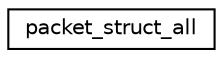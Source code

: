 digraph "Graphical Class Hierarchy"
{
 // INTERACTIVE_SVG=YES
  edge [fontname="Helvetica",fontsize="10",labelfontname="Helvetica",labelfontsize="10"];
  node [fontname="Helvetica",fontsize="10",shape=record];
  rankdir="LR";
  Node0 [label="packet_struct_all",height=0.2,width=0.4,color="black", fillcolor="white", style="filled",URL="$unionpacket__struct__all.html"];
}
